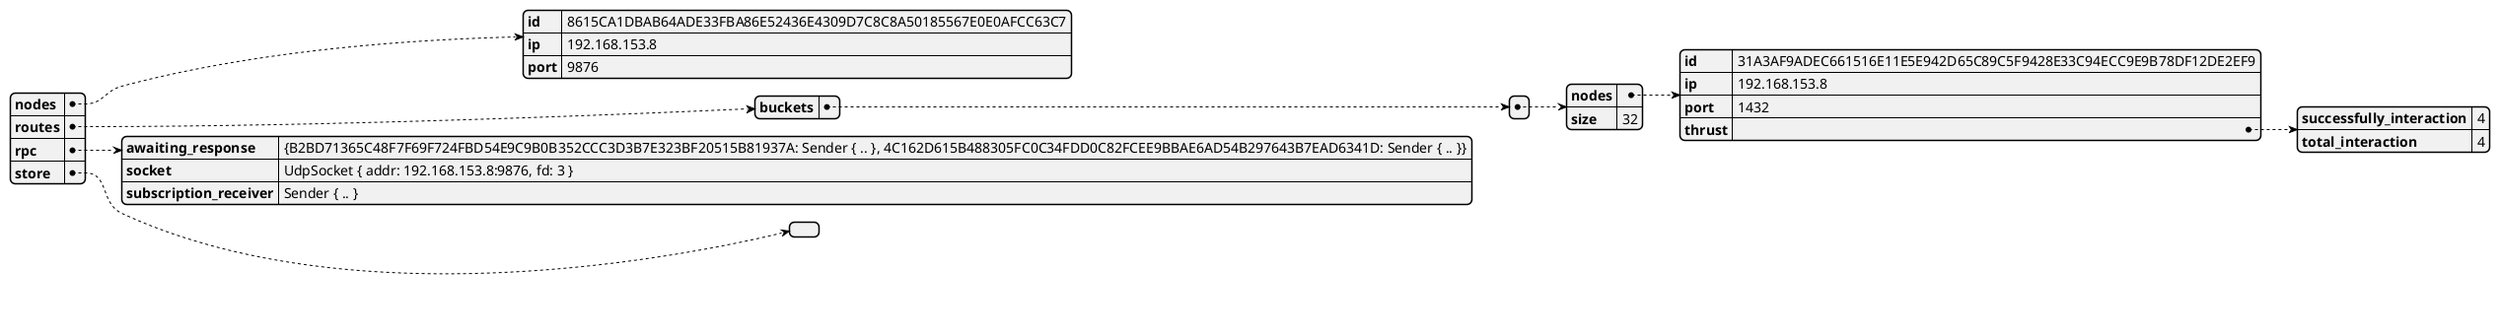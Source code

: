 @startjson
{"nodes":{"id":"8615CA1DBAB64ADE33FBA86E52436E4309D7C8C8A50185567E0E0AFCC63C7","ip":"192.168.153.8","port":9876},"routes":{"buckets":[{"nodes":{"id":"31A3AF9ADEC661516E11E5E942D65C89C5F9428E33C94ECC9E9B78DF12DE2EF9","ip":"192.168.153.8","port":1432,"thrust":{"successfully_interaction":4,"total_interaction":4}},"size":32}]},"rpc":{"awaiting_response":"{B2BD71365C48F7F69F724FBD54E9C9B0B352CCC3D3B7E323BF20515B81937A: Sender { .. }, 4C162D615B488305FC0C34FDD0C82FCEE9BBAE6AD54B297643B7EAD6341D: Sender { .. }}","socket":"UdpSocket { addr: 192.168.153.8:9876, fd: 3 }","subscription_receiver":"Sender { .. }"},"store":[]}
@endjson